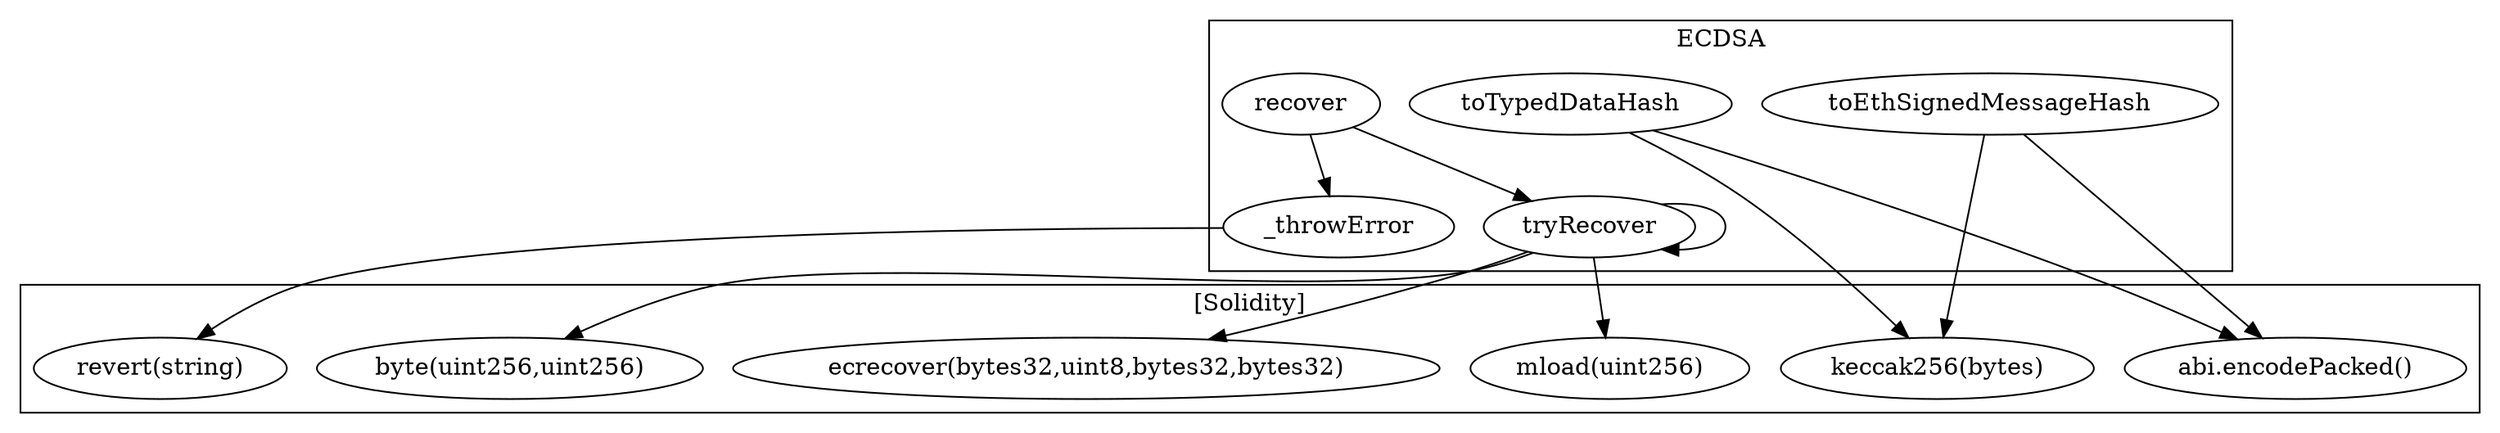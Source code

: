strict digraph {
subgraph cluster_3683_ECDSA {
label = "ECDSA"
"3683__throwError" [label="_throwError"]
"3683_recover" [label="recover"]
"3683_tryRecover" [label="tryRecover"]
"3683_toTypedDataHash" [label="toTypedDataHash"]
"3683_toEthSignedMessageHash" [label="toEthSignedMessageHash"]
"3683_recover" -> "3683__throwError"
"3683_recover" -> "3683_tryRecover"
"3683_tryRecover" -> "3683_tryRecover"
}subgraph cluster_solidity {
label = "[Solidity]"
"ecrecover(bytes32,uint8,bytes32,bytes32)" 
"keccak256(bytes)" 
"mload(uint256)" 
"byte(uint256,uint256)" 
"abi.encodePacked()" 
"revert(string)" 
"3683_tryRecover" -> "mload(uint256)"
"3683_toEthSignedMessageHash" -> "abi.encodePacked()"
"3683_tryRecover" -> "byte(uint256,uint256)"
"3683_tryRecover" -> "ecrecover(bytes32,uint8,bytes32,bytes32)"
"3683__throwError" -> "revert(string)"
"3683_toTypedDataHash" -> "keccak256(bytes)"
"3683_toEthSignedMessageHash" -> "keccak256(bytes)"
"3683_toTypedDataHash" -> "abi.encodePacked()"
}
}